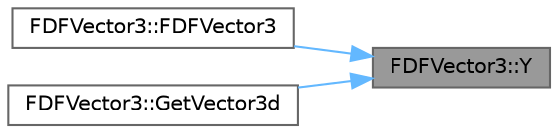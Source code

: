 digraph "FDFVector3::Y"
{
 // INTERACTIVE_SVG=YES
 // LATEX_PDF_SIZE
  bgcolor="transparent";
  edge [fontname=Helvetica,fontsize=10,labelfontname=Helvetica,labelfontsize=10];
  node [fontname=Helvetica,fontsize=10,shape=box,height=0.2,width=0.4];
  rankdir="RL";
  Node1 [id="Node000001",label="FDFVector3::Y",height=0.2,width=0.4,color="gray40", fillcolor="grey60", style="filled", fontcolor="black",tooltip=" "];
  Node1 -> Node2 [id="edge1_Node000001_Node000002",dir="back",color="steelblue1",style="solid",tooltip=" "];
  Node2 [id="Node000002",label="FDFVector3::FDFVector3",height=0.2,width=0.4,color="grey40", fillcolor="white", style="filled",URL="$d3/da0/structFDFVector3.html#a8e063d41b2ca85216bb3916ea15daccc",tooltip=" "];
  Node1 -> Node3 [id="edge2_Node000001_Node000003",dir="back",color="steelblue1",style="solid",tooltip=" "];
  Node3 [id="Node000003",label="FDFVector3::GetVector3d",height=0.2,width=0.4,color="grey40", fillcolor="white", style="filled",URL="$d3/da0/structFDFVector3.html#a531b236c0588ab23af843cb16457f373",tooltip=" "];
}
